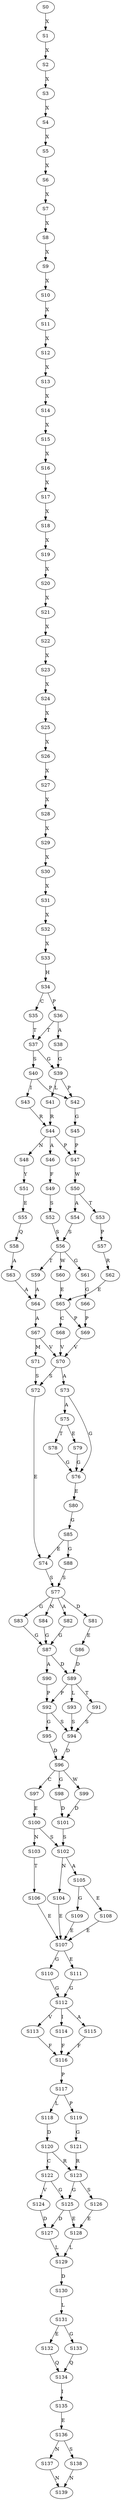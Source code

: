 strict digraph  {
	S0 -> S1 [ label = X ];
	S1 -> S2 [ label = X ];
	S2 -> S3 [ label = X ];
	S3 -> S4 [ label = X ];
	S4 -> S5 [ label = X ];
	S5 -> S6 [ label = X ];
	S6 -> S7 [ label = X ];
	S7 -> S8 [ label = X ];
	S8 -> S9 [ label = X ];
	S9 -> S10 [ label = X ];
	S10 -> S11 [ label = X ];
	S11 -> S12 [ label = X ];
	S12 -> S13 [ label = X ];
	S13 -> S14 [ label = X ];
	S14 -> S15 [ label = X ];
	S15 -> S16 [ label = X ];
	S16 -> S17 [ label = X ];
	S17 -> S18 [ label = X ];
	S18 -> S19 [ label = X ];
	S19 -> S20 [ label = X ];
	S20 -> S21 [ label = X ];
	S21 -> S22 [ label = X ];
	S22 -> S23 [ label = X ];
	S23 -> S24 [ label = X ];
	S24 -> S25 [ label = X ];
	S25 -> S26 [ label = X ];
	S26 -> S27 [ label = X ];
	S27 -> S28 [ label = X ];
	S28 -> S29 [ label = X ];
	S29 -> S30 [ label = X ];
	S30 -> S31 [ label = X ];
	S31 -> S32 [ label = X ];
	S32 -> S33 [ label = X ];
	S33 -> S34 [ label = H ];
	S34 -> S35 [ label = C ];
	S34 -> S36 [ label = P ];
	S35 -> S37 [ label = T ];
	S36 -> S38 [ label = A ];
	S36 -> S37 [ label = T ];
	S37 -> S39 [ label = G ];
	S37 -> S40 [ label = S ];
	S38 -> S39 [ label = G ];
	S39 -> S41 [ label = L ];
	S39 -> S42 [ label = P ];
	S40 -> S43 [ label = I ];
	S40 -> S42 [ label = P ];
	S41 -> S44 [ label = R ];
	S42 -> S45 [ label = G ];
	S43 -> S44 [ label = R ];
	S44 -> S46 [ label = A ];
	S44 -> S47 [ label = P ];
	S44 -> S48 [ label = N ];
	S45 -> S47 [ label = P ];
	S46 -> S49 [ label = F ];
	S47 -> S50 [ label = W ];
	S48 -> S51 [ label = Y ];
	S49 -> S52 [ label = S ];
	S50 -> S53 [ label = T ];
	S50 -> S54 [ label = A ];
	S51 -> S55 [ label = E ];
	S52 -> S56 [ label = S ];
	S53 -> S57 [ label = P ];
	S54 -> S56 [ label = S ];
	S55 -> S58 [ label = Q ];
	S56 -> S59 [ label = T ];
	S56 -> S60 [ label = W ];
	S56 -> S61 [ label = G ];
	S57 -> S62 [ label = R ];
	S58 -> S63 [ label = A ];
	S59 -> S64 [ label = A ];
	S60 -> S65 [ label = E ];
	S61 -> S66 [ label = G ];
	S62 -> S65 [ label = E ];
	S63 -> S64 [ label = A ];
	S64 -> S67 [ label = A ];
	S65 -> S68 [ label = C ];
	S65 -> S69 [ label = P ];
	S66 -> S69 [ label = P ];
	S67 -> S70 [ label = V ];
	S67 -> S71 [ label = M ];
	S68 -> S70 [ label = V ];
	S69 -> S70 [ label = V ];
	S70 -> S72 [ label = S ];
	S70 -> S73 [ label = A ];
	S71 -> S72 [ label = S ];
	S72 -> S74 [ label = E ];
	S73 -> S75 [ label = A ];
	S73 -> S76 [ label = G ];
	S74 -> S77 [ label = S ];
	S75 -> S78 [ label = T ];
	S75 -> S79 [ label = E ];
	S76 -> S80 [ label = E ];
	S77 -> S81 [ label = D ];
	S77 -> S82 [ label = A ];
	S77 -> S83 [ label = G ];
	S77 -> S84 [ label = N ];
	S78 -> S76 [ label = G ];
	S79 -> S76 [ label = G ];
	S80 -> S85 [ label = G ];
	S81 -> S86 [ label = E ];
	S82 -> S87 [ label = G ];
	S83 -> S87 [ label = G ];
	S84 -> S87 [ label = G ];
	S85 -> S74 [ label = E ];
	S85 -> S88 [ label = G ];
	S86 -> S89 [ label = D ];
	S87 -> S90 [ label = A ];
	S87 -> S89 [ label = D ];
	S88 -> S77 [ label = S ];
	S89 -> S91 [ label = T ];
	S89 -> S92 [ label = P ];
	S89 -> S93 [ label = L ];
	S90 -> S92 [ label = P ];
	S91 -> S94 [ label = S ];
	S92 -> S95 [ label = G ];
	S92 -> S94 [ label = S ];
	S93 -> S94 [ label = S ];
	S94 -> S96 [ label = D ];
	S95 -> S96 [ label = D ];
	S96 -> S97 [ label = C ];
	S96 -> S98 [ label = G ];
	S96 -> S99 [ label = W ];
	S97 -> S100 [ label = E ];
	S98 -> S101 [ label = D ];
	S99 -> S101 [ label = D ];
	S100 -> S102 [ label = S ];
	S100 -> S103 [ label = N ];
	S101 -> S102 [ label = S ];
	S102 -> S104 [ label = N ];
	S102 -> S105 [ label = A ];
	S103 -> S106 [ label = T ];
	S104 -> S107 [ label = E ];
	S105 -> S108 [ label = E ];
	S105 -> S109 [ label = G ];
	S106 -> S107 [ label = E ];
	S107 -> S110 [ label = G ];
	S107 -> S111 [ label = E ];
	S108 -> S107 [ label = E ];
	S109 -> S107 [ label = E ];
	S110 -> S112 [ label = G ];
	S111 -> S112 [ label = G ];
	S112 -> S113 [ label = V ];
	S112 -> S114 [ label = I ];
	S112 -> S115 [ label = A ];
	S113 -> S116 [ label = F ];
	S114 -> S116 [ label = F ];
	S115 -> S116 [ label = F ];
	S116 -> S117 [ label = P ];
	S117 -> S118 [ label = L ];
	S117 -> S119 [ label = P ];
	S118 -> S120 [ label = D ];
	S119 -> S121 [ label = G ];
	S120 -> S122 [ label = C ];
	S120 -> S123 [ label = R ];
	S121 -> S123 [ label = R ];
	S122 -> S124 [ label = V ];
	S122 -> S125 [ label = G ];
	S123 -> S125 [ label = G ];
	S123 -> S126 [ label = S ];
	S124 -> S127 [ label = D ];
	S125 -> S127 [ label = D ];
	S125 -> S128 [ label = E ];
	S126 -> S128 [ label = E ];
	S127 -> S129 [ label = L ];
	S128 -> S129 [ label = L ];
	S129 -> S130 [ label = D ];
	S130 -> S131 [ label = L ];
	S131 -> S132 [ label = E ];
	S131 -> S133 [ label = G ];
	S132 -> S134 [ label = Q ];
	S133 -> S134 [ label = Q ];
	S134 -> S135 [ label = I ];
	S135 -> S136 [ label = E ];
	S136 -> S137 [ label = N ];
	S136 -> S138 [ label = S ];
	S137 -> S139 [ label = N ];
	S138 -> S139 [ label = N ];
}
